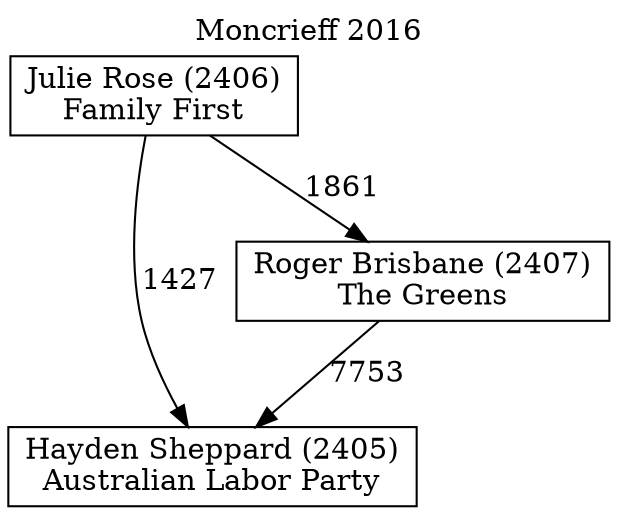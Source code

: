 // House preference flow
digraph "Hayden Sheppard (2405)_Moncrieff_2016" {
	graph [label="Moncrieff 2016" labelloc=t mclimit=10]
	node [shape=box]
	"Hayden Sheppard (2405)" [label="Hayden Sheppard (2405)
Australian Labor Party"]
	"Roger Brisbane (2407)" [label="Roger Brisbane (2407)
The Greens"]
	"Julie Rose (2406)" [label="Julie Rose (2406)
Family First"]
	"Julie Rose (2406)" -> "Hayden Sheppard (2405)" [label=1427]
	"Roger Brisbane (2407)" -> "Hayden Sheppard (2405)" [label=7753]
	"Julie Rose (2406)" -> "Roger Brisbane (2407)" [label=1861]
}
